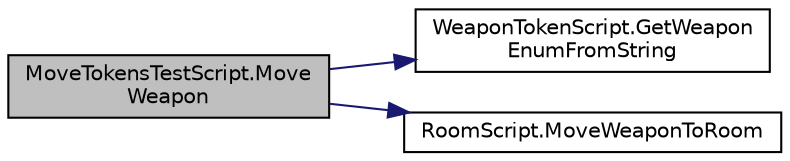 digraph "MoveTokensTestScript.MoveWeapon"
{
 // LATEX_PDF_SIZE
  edge [fontname="Helvetica",fontsize="10",labelfontname="Helvetica",labelfontsize="10"];
  node [fontname="Helvetica",fontsize="10",shape=record];
  rankdir="LR";
  Node1 [label="MoveTokensTestScript.Move\lWeapon",height=0.2,width=0.4,color="black", fillcolor="grey75", style="filled", fontcolor="black",tooltip=" "];
  Node1 -> Node2 [color="midnightblue",fontsize="10",style="solid"];
  Node2 [label="WeaponTokenScript.GetWeapon\lEnumFromString",height=0.2,width=0.4,color="black", fillcolor="white", style="filled",URL="$class_weapon_token_script.html#abe1a577f82790ba1e6d6d92d72c56f4a",tooltip=" "];
  Node1 -> Node3 [color="midnightblue",fontsize="10",style="solid"];
  Node3 [label="RoomScript.MoveWeaponToRoom",height=0.2,width=0.4,color="black", fillcolor="white", style="filled",URL="$class_room_script.html#ae49a5bb396aa0c894fb1686b92f879da",tooltip=" "];
}
